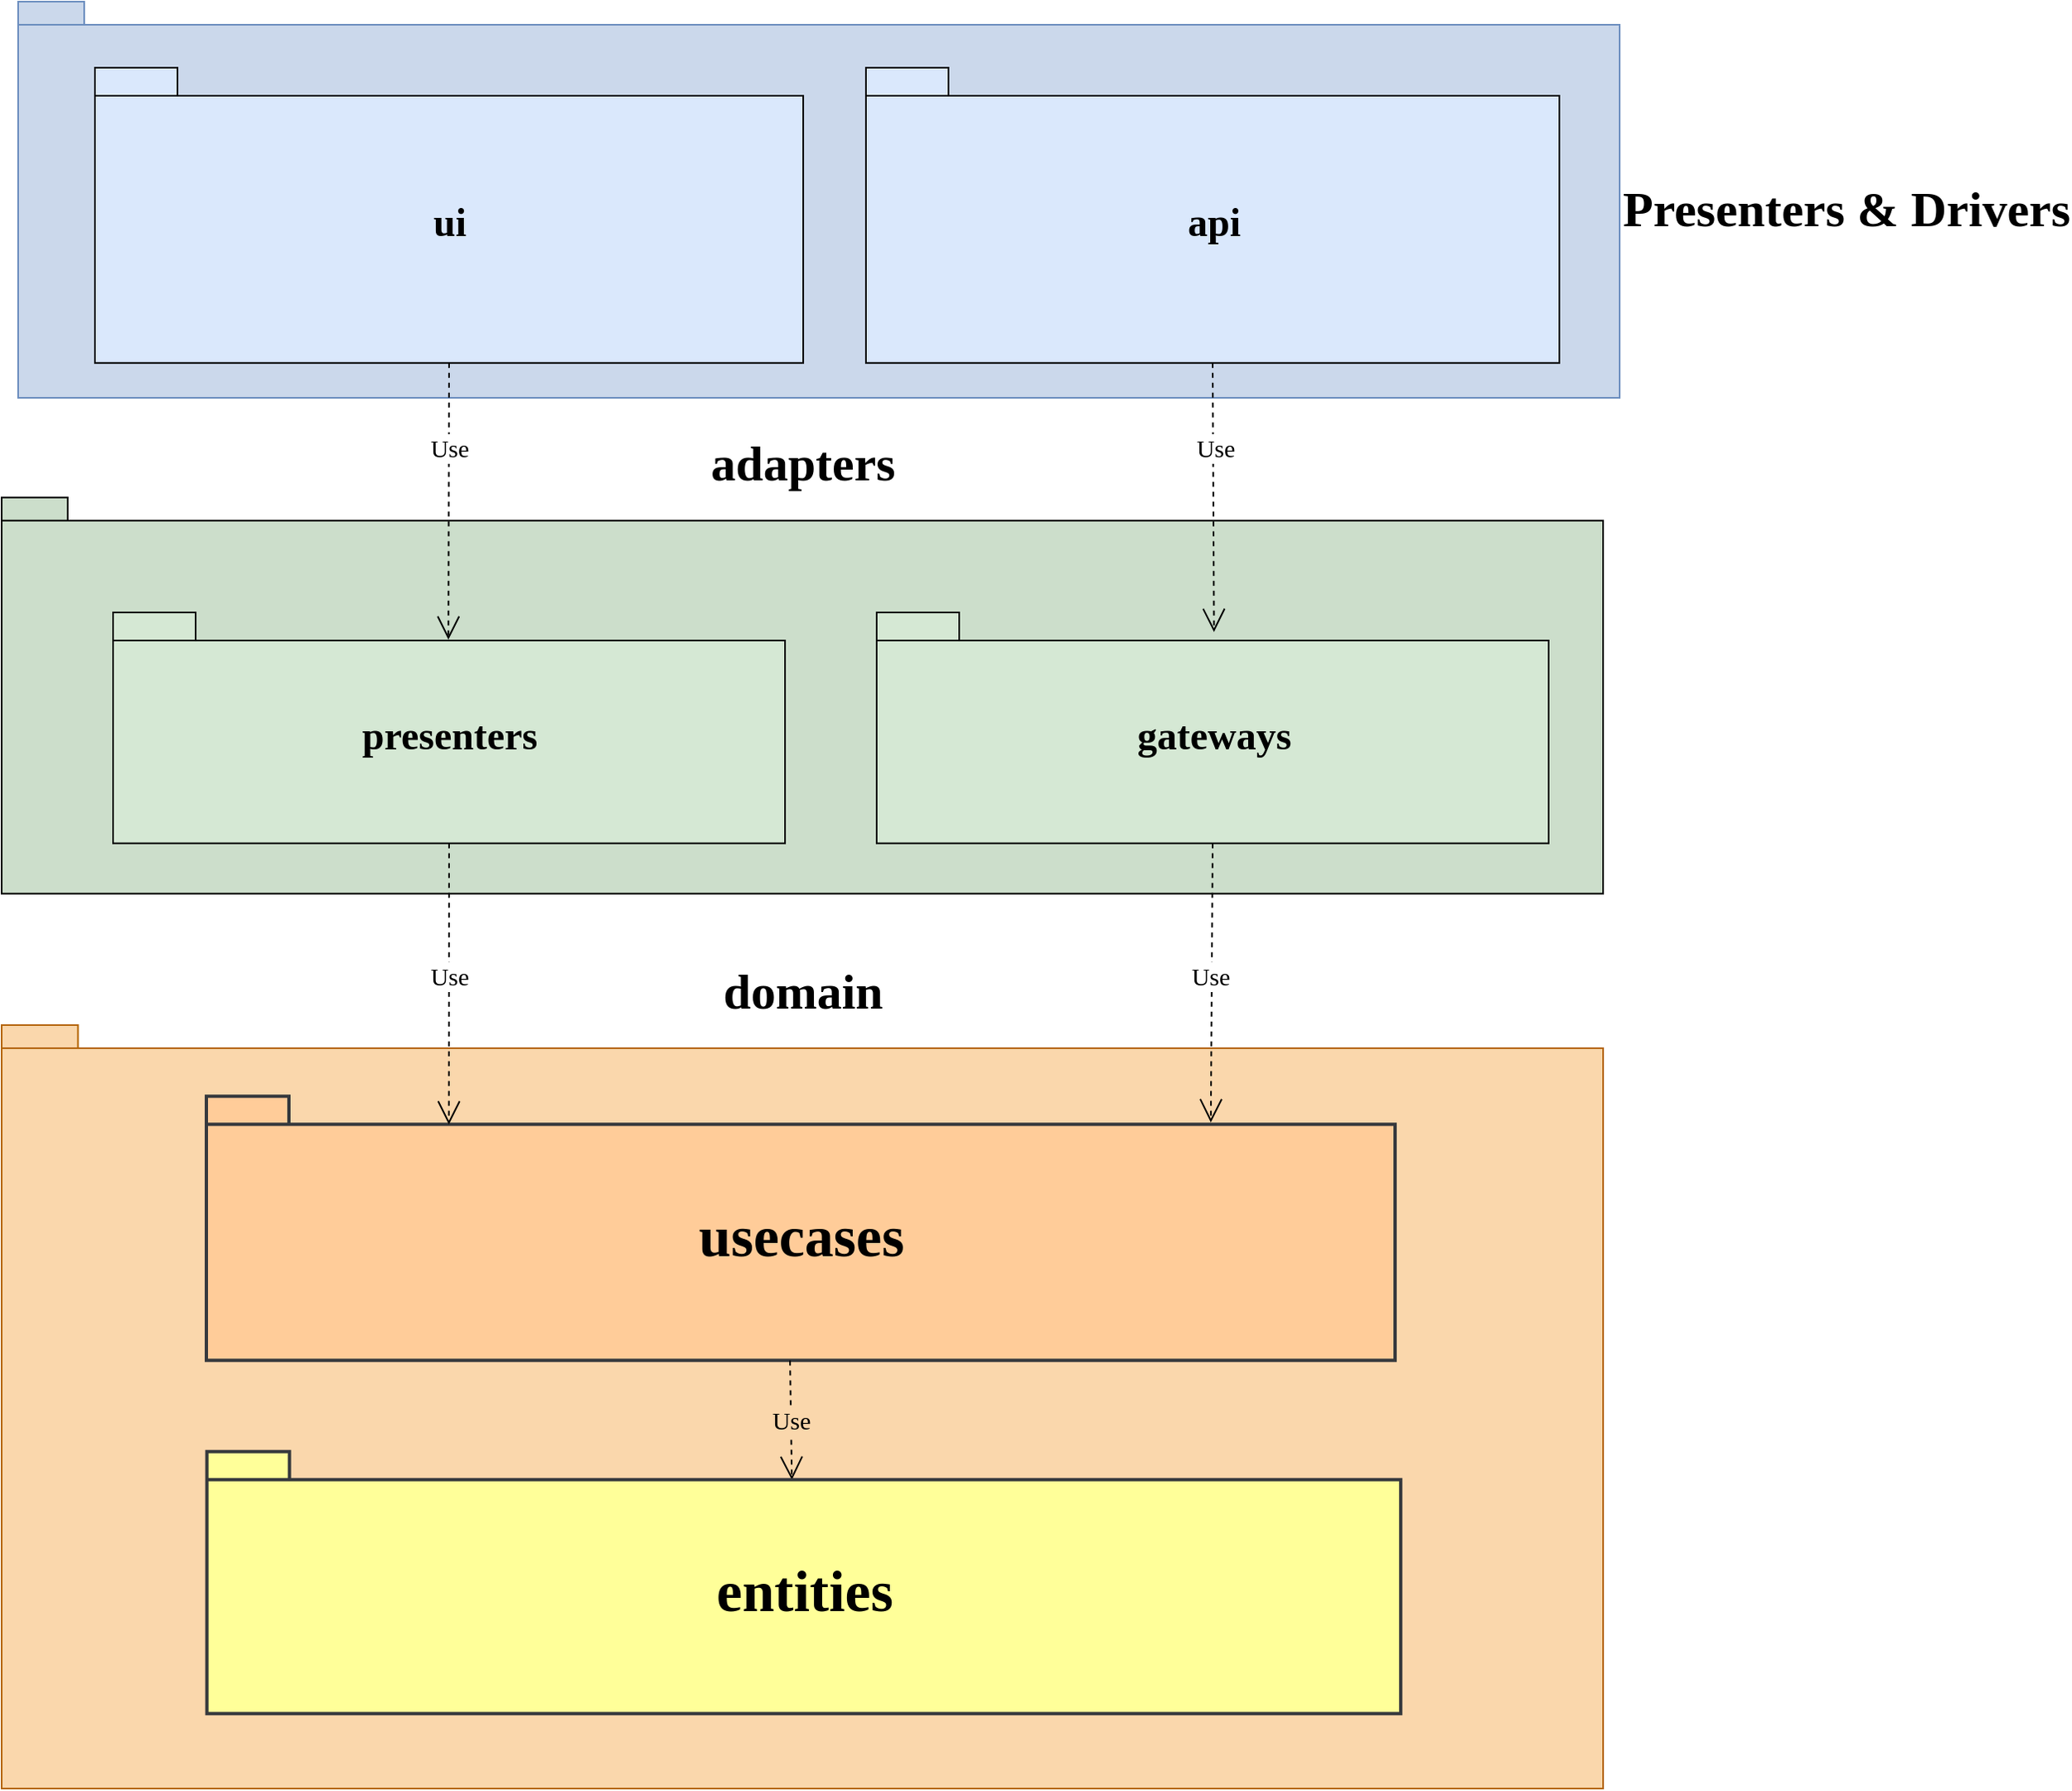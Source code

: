 <mxfile version="13.0.3" type="device"><diagram name="Page-1" id="b5b7bab2-c9e2-2cf4-8b2a-24fd1a2a6d21"><mxGraphModel dx="4756" dy="2244" grid="1" gridSize="10" guides="1" tooltips="1" connect="1" arrows="1" fold="1" page="1" pageScale="1" pageWidth="827" pageHeight="1169" background="#ffffff" math="0" shadow="0"><root><mxCell id="0"/><mxCell id="1" parent="0"/><mxCell id="m-SouOigmqOXaW1ohjSu-2" value="&lt;font style=&quot;font-size: 30px&quot;&gt;Presenters &amp;amp; Drivers&lt;/font&gt;" style="shape=folder;fontStyle=1;spacingTop=10;tabWidth=40;tabHeight=14;tabPosition=left;html=1;fontSize=15;labelPosition=right;verticalLabelPosition=middle;align=left;verticalAlign=middle;fontFamily=Verdana;fillColor=#CBD8EB;strokeColor=#6c8ebf;" parent="1" vertex="1"><mxGeometry x="-2760" y="-410.0" width="970" height="240" as="geometry"/></mxCell><mxCell id="uqNvV1NqiqEo9hl_J7HC-81" value="" style="group;strokeColor=none;fillColor=#ffffff;labelPosition=center;verticalLabelPosition=top;align=center;verticalAlign=bottom;" parent="1" vertex="1" connectable="0"><mxGeometry x="-2770" y="210" width="970" height="462.46" as="geometry"/></mxCell><mxCell id="uqNvV1NqiqEo9hl_J7HC-1" value="&lt;font style=&quot;font-size: 30px&quot;&gt;domain&lt;br&gt;&lt;/font&gt;" style="shape=folder;fontStyle=1;spacingTop=10;tabWidth=40;tabHeight=14;tabPosition=left;html=1;fontSize=15;labelPosition=center;verticalLabelPosition=top;align=center;verticalAlign=bottom;fontFamily=Verdana;fillColor=#fad7ac;strokeColor=#b46504;" parent="uqNvV1NqiqEo9hl_J7HC-81" vertex="1"><mxGeometry width="970" height="462.46" as="geometry"/></mxCell><mxCell id="6e0c8c40b5770093-49" value="&lt;font style=&quot;font-size: 35px&quot;&gt;usecases&lt;/font&gt;" style="shape=folder;fontStyle=1;spacingTop=10;tabWidth=50;tabHeight=17;tabPosition=left;html=1;rounded=0;shadow=0;comic=0;labelBackgroundColor=none;strokeWidth=2;fontFamily=Verdana;fontSize=12;align=center;labelPosition=center;verticalLabelPosition=middle;verticalAlign=middle;fillColor=#ffcc99;strokeColor=#36393d;" parent="uqNvV1NqiqEo9hl_J7HC-81" vertex="1"><mxGeometry x="124" y="43.12" width="720" height="160" as="geometry"/></mxCell><mxCell id="uqNvV1NqiqEo9hl_J7HC-5" value="Use" style="endArrow=open;endSize=12;dashed=1;html=1;fontFamily=Verdana;fontSize=15;entryX=0.49;entryY=0.108;entryDx=0;entryDy=0;entryPerimeter=0;exitX=0.491;exitY=1.001;exitDx=0;exitDy=0;exitPerimeter=0;labelBackgroundColor=#FAD7AC;" parent="uqNvV1NqiqEo9hl_J7HC-81" source="6e0c8c40b5770093-49" target="6e0c8c40b5770093-50" edge="1"><mxGeometry x="0.002" width="160" relative="1" as="geometry"><mxPoint x="498.213" y="169.262" as="sourcePoint"/><mxPoint x="498.215" y="307.803" as="targetPoint"/><mxPoint as="offset"/></mxGeometry></mxCell><mxCell id="uqNvV1NqiqEo9hl_J7HC-6" value="" style="group;fontSize=13;labelPosition=center;verticalLabelPosition=middle;align=center;verticalAlign=middle;fillColor=none;strokeColor=none;strokeWidth=2;" parent="uqNvV1NqiqEo9hl_J7HC-81" vertex="1" connectable="0"><mxGeometry x="228.373" y="246.71" width="706.354" height="182.06" as="geometry"/></mxCell><mxCell id="6e0c8c40b5770093-50" value="&lt;font style=&quot;font-size: 35px&quot;&gt;entities&lt;/font&gt;" style="shape=folder;fontStyle=1;spacingTop=10;tabWidth=50;tabHeight=17;tabPosition=left;html=1;rounded=0;shadow=0;comic=0;labelBackgroundColor=none;strokeWidth=2;fontFamily=Verdana;fontSize=10;align=center;labelPosition=center;verticalLabelPosition=middle;verticalAlign=middle;fillColor=#FFFF99;strokeColor=#36393d;" parent="uqNvV1NqiqEo9hl_J7HC-6" vertex="1"><mxGeometry x="-104.055" y="11.67" width="723.091" height="158.72" as="geometry"/></mxCell><mxCell id="uqNvV1NqiqEo9hl_J7HC-12" value="&lt;font style=&quot;font-size: 30px&quot;&gt;adapters&lt;/font&gt;" style="shape=folder;fontStyle=1;spacingTop=10;tabWidth=40;tabHeight=14;tabPosition=left;html=1;fontSize=15;labelPosition=center;verticalLabelPosition=top;align=center;verticalAlign=bottom;fontFamily=Verdana;fillColor=#CCDECB;strokeColor=#000000;" parent="1" vertex="1"><mxGeometry x="-2770" y="-109.59" width="970" height="240" as="geometry"/></mxCell><mxCell id="uqNvV1NqiqEo9hl_J7HC-13" value="&lt;font style=&quot;font-size: 24px&quot;&gt;presenters&lt;/font&gt;" style="shape=folder;fontStyle=1;spacingTop=10;tabWidth=50;tabHeight=17;tabPosition=left;html=1;rounded=0;shadow=0;comic=0;labelBackgroundColor=none;strokeWidth=1;fontFamily=Verdana;fontSize=10;align=center;labelPosition=center;verticalLabelPosition=middle;verticalAlign=middle;fillColor=#d5e8d4;strokeColor=#000000;" parent="1" vertex="1"><mxGeometry x="-2702.5" y="-40" width="407" height="139.82" as="geometry"/></mxCell><mxCell id="uqNvV1NqiqEo9hl_J7HC-15" value="" style="group;fillColor=none;strokeColor=none;" parent="1" vertex="1" connectable="0"><mxGeometry x="-2240" y="-40" width="407" height="139.82" as="geometry"/></mxCell><mxCell id="uqNvV1NqiqEo9hl_J7HC-16" value="&lt;font style=&quot;font-size: 24px&quot;&gt;gateways&lt;/font&gt;" style="shape=folder;fontStyle=1;spacingTop=10;tabWidth=50;tabHeight=17;tabPosition=left;html=1;rounded=0;shadow=0;comic=0;labelBackgroundColor=none;strokeWidth=1;fontFamily=Verdana;fontSize=10;align=center;labelPosition=center;verticalLabelPosition=middle;verticalAlign=middle;fillColor=#d5e8d4;strokeColor=#000000;" parent="uqNvV1NqiqEo9hl_J7HC-15" vertex="1"><mxGeometry width="407.0" height="139.82" as="geometry"/></mxCell><mxCell id="uqNvV1NqiqEo9hl_J7HC-43" value="&lt;font style=&quot;font-size: 24px&quot;&gt;ui&lt;/font&gt;" style="shape=folder;fontStyle=1;spacingTop=10;tabWidth=50;tabHeight=17;tabPosition=left;html=1;rounded=0;shadow=0;comic=0;labelBackgroundColor=none;strokeWidth=1;fontFamily=Verdana;fontSize=18;align=center;labelPosition=center;verticalLabelPosition=middle;verticalAlign=middle;fillColor=#dae8fc;strokeColor=#000000;" parent="1" vertex="1"><mxGeometry x="-2713.5" y="-370" width="429" height="178.82" as="geometry"/></mxCell><mxCell id="uqNvV1NqiqEo9hl_J7HC-68" value="Use" style="endArrow=open;endSize=12;dashed=1;html=1;fontFamily=Verdana;fontSize=15;exitX=0.5;exitY=1;exitDx=0;exitDy=0;exitPerimeter=0;entryX=0.499;entryY=0.118;entryDx=0;entryDy=0;entryPerimeter=0;" parent="1" source="uqNvV1NqiqEo9hl_J7HC-43" target="uqNvV1NqiqEo9hl_J7HC-13" edge="1"><mxGeometry x="-0.39" width="160" relative="1" as="geometry"><mxPoint x="-2600" y="-147.41" as="sourcePoint"/><mxPoint x="-2800" as="targetPoint"/><mxPoint as="offset"/></mxGeometry></mxCell><mxCell id="uqNvV1NqiqEo9hl_J7HC-86" value="Use" style="endArrow=open;endSize=12;dashed=1;html=1;fontFamily=Verdana;fontSize=15;exitX=0.5;exitY=1;exitDx=0;exitDy=0;exitPerimeter=0;entryX=0.845;entryY=0.099;entryDx=0;entryDy=0;entryPerimeter=0;" parent="1" source="uqNvV1NqiqEo9hl_J7HC-16" target="6e0c8c40b5770093-49" edge="1"><mxGeometry x="-0.052" y="-1" width="160" relative="1" as="geometry"><mxPoint x="-2303.75" y="107.88" as="sourcePoint"/><mxPoint x="-2496.988" y="328.66" as="targetPoint"/><Array as="points"/><mxPoint as="offset"/></mxGeometry></mxCell><mxCell id="uqNvV1NqiqEo9hl_J7HC-87" value="Use" style="endArrow=open;endSize=12;dashed=1;html=1;fontFamily=Verdana;fontSize=15;exitX=0.5;exitY=1;exitDx=0;exitDy=0;exitPerimeter=0;entryX=0.502;entryY=0.085;entryDx=0;entryDy=0;entryPerimeter=0;" parent="1" source="uqNvV1NqiqEo9hl_J7HC-117" target="uqNvV1NqiqEo9hl_J7HC-16" edge="1"><mxGeometry x="-0.372" y="1" width="160" relative="1" as="geometry"><mxPoint x="-2358" y="-152.18" as="sourcePoint"/><mxPoint x="-2333.3" y="1.336" as="targetPoint"/><Array as="points"/><mxPoint as="offset"/></mxGeometry></mxCell><mxCell id="uqNvV1NqiqEo9hl_J7HC-117" value="&lt;font style=&quot;font-size: 24px&quot;&gt;api&lt;/font&gt;" style="shape=folder;fontStyle=1;spacingTop=10;tabWidth=50;tabHeight=17;tabPosition=left;html=1;rounded=0;shadow=0;comic=0;labelBackgroundColor=none;strokeWidth=1;fontFamily=Verdana;fontSize=18;align=center;labelPosition=center;verticalLabelPosition=middle;verticalAlign=middle;fillColor=#dae8fc;strokeColor=#000000;" parent="1" vertex="1"><mxGeometry x="-2246.5" y="-370" width="420" height="178.82" as="geometry"/></mxCell><mxCell id="uqNvV1NqiqEo9hl_J7HC-121" value="Use" style="endArrow=open;endSize=12;dashed=1;html=1;fontFamily=Verdana;fontSize=15;exitX=0.5;exitY=1;exitDx=0;exitDy=0;exitPerimeter=0;entryX=0.204;entryY=0.107;entryDx=0;entryDy=0;entryPerimeter=0;" parent="1" source="uqNvV1NqiqEo9hl_J7HC-13" target="6e0c8c40b5770093-49" edge="1"><mxGeometry x="-0.059" width="160" relative="1" as="geometry"><mxPoint x="-2856.66" y="130.16" as="sourcePoint"/><mxPoint x="-2642" y="281" as="targetPoint"/><Array as="points"/><mxPoint as="offset"/></mxGeometry></mxCell></root></mxGraphModel></diagram></mxfile>